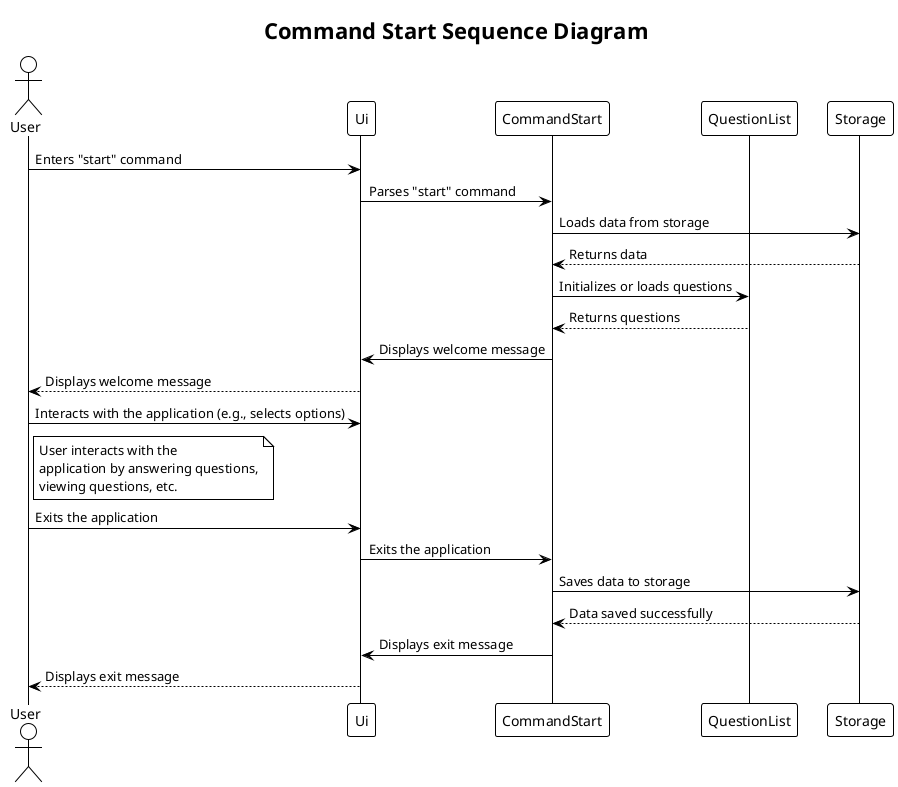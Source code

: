 @startuml
!theme plain
Title: Command Start Sequence Diagram

actor User
participant Ui
participant CommandStart
participant QuestionList
participant Storage

User -> Ui: Enters "start" command
Ui -> CommandStart: Parses "start" command
CommandStart -> Storage: Loads data from storage
Storage --> CommandStart: Returns data
CommandStart -> QuestionList: Initializes or loads questions
QuestionList --> CommandStart: Returns questions
CommandStart -> Ui: Displays welcome message
Ui --> User: Displays welcome message
User -> Ui: Interacts with the application (e.g., selects options)

Note right of User: User interacts with the\napplication by answering questions,\nviewing questions, etc.

User -> Ui: Exits the application
Ui -> CommandStart: Exits the application
CommandStart -> Storage: Saves data to storage
Storage --> CommandStart: Data saved successfully
CommandStart -> Ui: Displays exit message
Ui --> User: Displays exit message

@enduml
